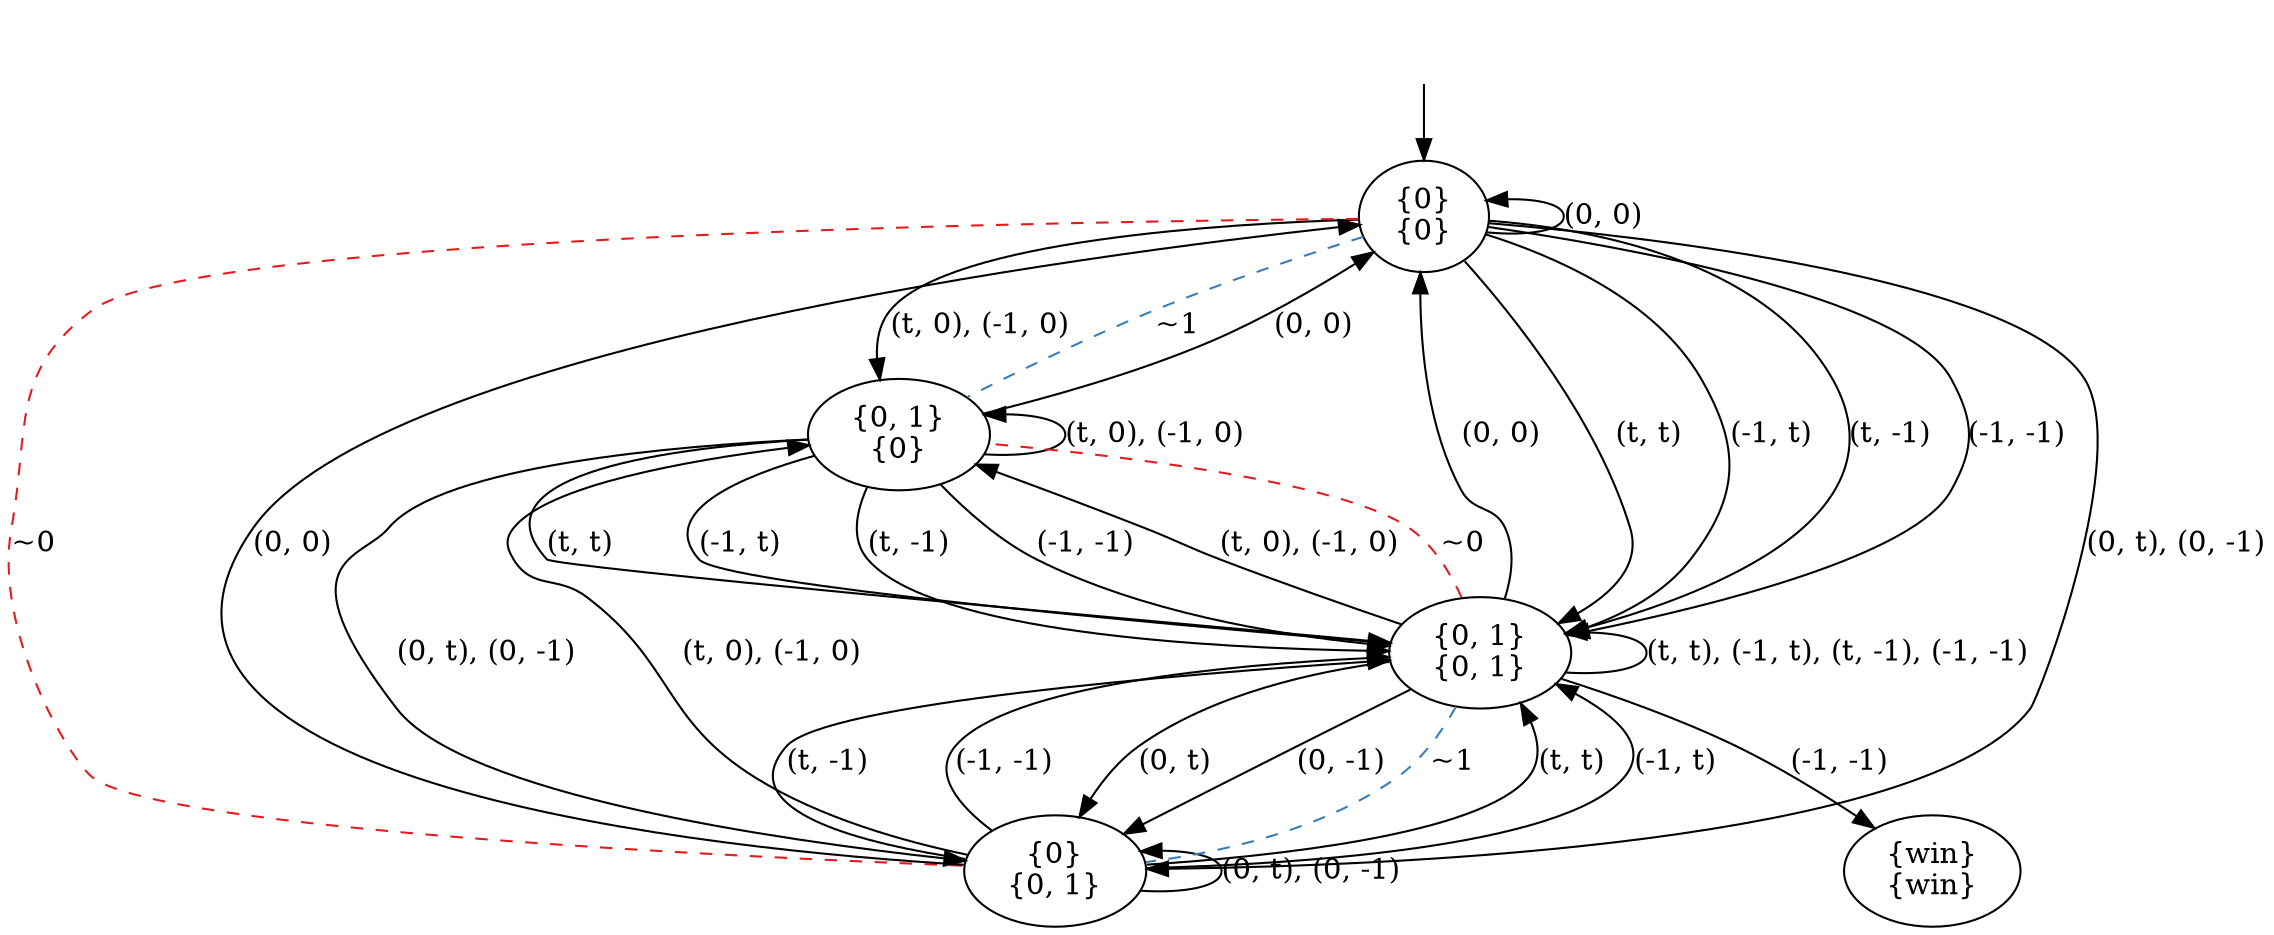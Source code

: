 digraph  {
concentrate=False;
nodesep=0.5;
ranksep=0.5;
splines=True;
4584738208 [label="{0}\n{0}"];
4584735800 [label="{0, 1}\n{0}"];
4584736808 [label="{0}\n{0, 1}"];
4584736920 [label="{0, 1}\n{0, 1}"];
4584653992 [label="{win}\n{win}"];
hidden [label="", shape=none];
4584738208 -> 4584738208  [action="('0', '0')", dir=back, key="('0', '0')", label="(0, 0)"];
4584738208 -> 4584736920  [action="('t', 't')", key="('t', 't')", label="(t, t)"];
4584738208 -> 4584736920  [action="('-1', 't')", key="('-1', 't')", label="(-1, t)"];
4584738208 -> 4584736920  [action="('t', '-1')", key="('t', '-1')", label="(t, -1)"];
4584738208 -> 4584736920  [action="('-1', '-1')", key="('-1', '-1')", label="(-1, -1)"];
4584738208 -> 4584735800  [action="(('t', '0'), ('-1', '0'))", key="(('t', '0'), ('-1', '0'))", label="(t, 0), (-1, 0)"];
4584738208 -> 4584735800  [arrowhead=none, color=2, colorscheme=set19, constraint=True, key=1, label="~1", style=dashed];
4584738208 -> 4584736808  [action="(('0', 't'), ('0', '-1'))", key="(('0', 't'), ('0', '-1'))", label="(0, t), (0, -1)"];
4584738208 -> 4584736808  [arrowhead=none, color=1, colorscheme=set19, constraint=True, key=1, label="~0", style=dashed];
4584735800 -> 4584738208  [action="('0', '0')", key="('0', '0')", label="(0, 0)"];
4584735800 -> 4584736920  [action="('t', 't')", key="('t', 't')", label="(t, t)"];
4584735800 -> 4584736920  [action="('-1', 't')", key="('-1', 't')", label="(-1, t)"];
4584735800 -> 4584736920  [action="('t', '-1')", key="('t', '-1')", label="(t, -1)"];
4584735800 -> 4584736920  [action="('-1', '-1')", key="('-1', '-1')", label="(-1, -1)"];
4584735800 -> 4584735800  [action="(('t', '0'), ('-1', '0'))", dir=back, key="(('t', '0'), ('-1', '0'))", label="(t, 0), (-1, 0)"];
4584735800 -> 4584736808  [action="(('0', 't'), ('0', '-1'))", key="(('0', 't'), ('0', '-1'))", label="(0, t), (0, -1)"];
4584736808 -> 4584738208  [action="('0', '0')", key="('0', '0')", label="(0, 0)"];
4584736808 -> 4584736920  [action="('t', 't')", key="('t', 't')", label="(t, t)"];
4584736808 -> 4584736920  [action="('-1', 't')", key="('-1', 't')", label="(-1, t)"];
4584736808 -> 4584736920  [action="('t', '-1')", key="('t', '-1')", label="(t, -1)"];
4584736808 -> 4584736920  [action="('-1', '-1')", key="('-1', '-1')", label="(-1, -1)"];
4584736808 -> 4584735800  [action="(('t', '0'), ('-1', '0'))", key="(('t', '0'), ('-1', '0'))", label="(t, 0), (-1, 0)"];
4584736808 -> 4584736808  [action="(('0', 't'), ('0', '-1'))", dir=back, key="(('0', 't'), ('0', '-1'))", label="(0, t), (0, -1)"];
4584736920 -> 4584738208  [action="('0', '0')", key="('0', '0')", label="(0, 0)"];
4584736920 -> 4584736808  [action="('0', 't')", key="('0', 't')", label="(0, t)"];
4584736920 -> 4584736808  [action="('0', '-1')", key="('0', '-1')", label="(0, -1)"];
4584736920 -> 4584736808  [arrowhead=none, color=2, colorscheme=set19, constraint=True, key=2, label="~1", style=dashed];
4584736920 -> 4584653992  [action="('-1', '-1')", key="('-1', '-1')", label="(-1, -1)"];
4584736920 -> 4584735800  [action="(('t', '0'), ('-1', '0'))", key="(('t', '0'), ('-1', '0'))", label="(t, 0), (-1, 0)"];
4584736920 -> 4584735800  [arrowhead=none, color=1, colorscheme=set19, constraint=True, key=1, label="~0", style=dashed];
4584736920 -> 4584736920  [action="(('t', 't'), ('-1', 't'), ('t', '-1'), ('-1', '-1'))", dir=back, key="(('t', 't'), ('-1', 't'), ('t', '-1'), ('-1', '-1'))", label="(t, t), (-1, t), (t, -1), (-1, -1)"];
hidden -> 4584738208  [key=0];
}
